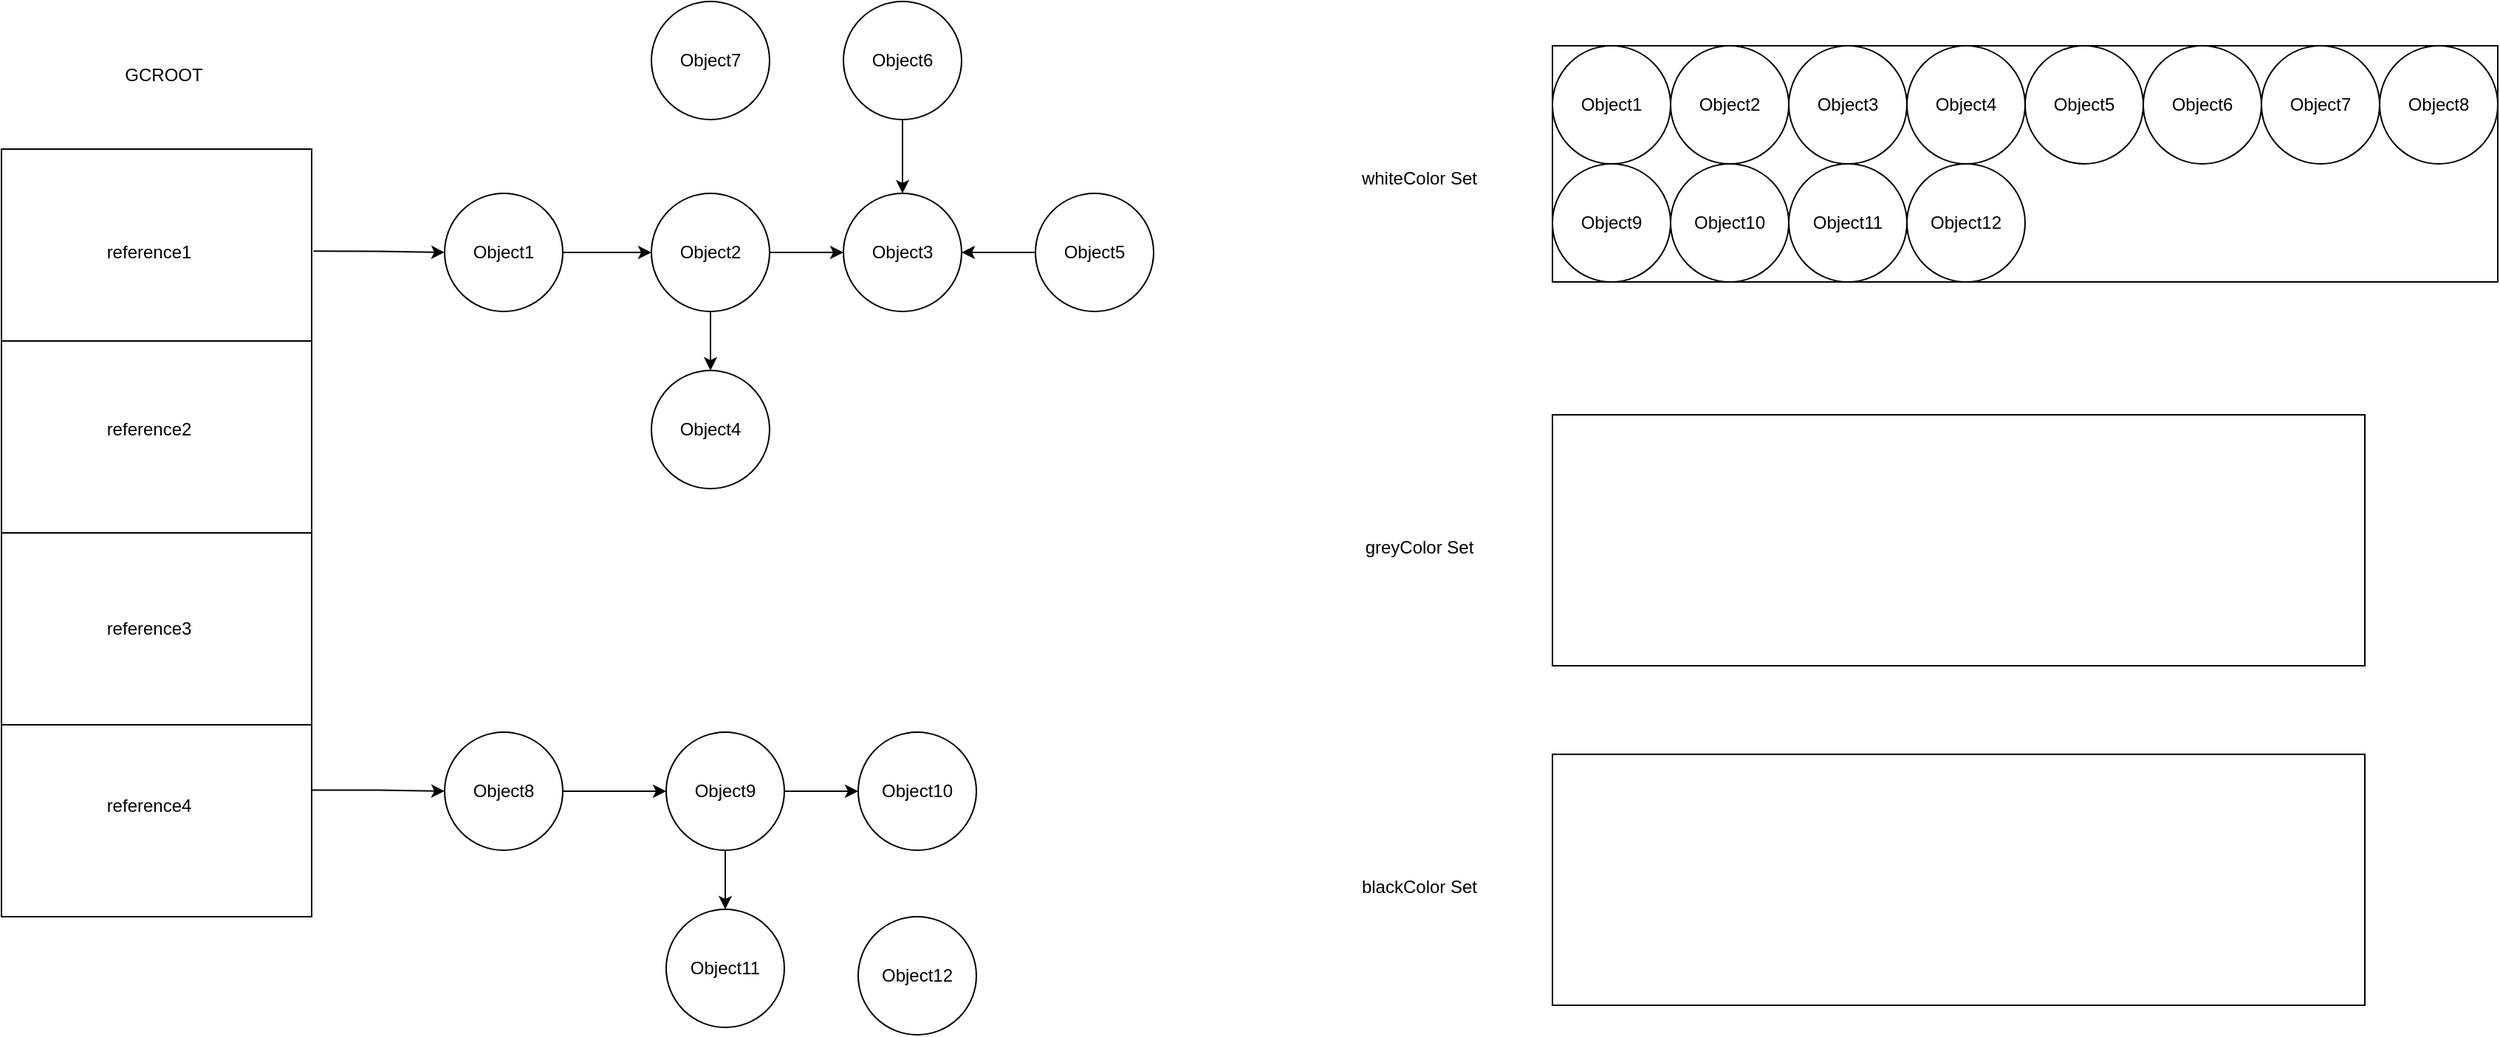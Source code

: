 <mxfile version="20.2.6" type="github">
  <diagram id="Cr7j9bII9cDx7bVzwEN_" name="第 1 页">
    <mxGraphModel dx="2062" dy="1122" grid="1" gridSize="10" guides="1" tooltips="1" connect="1" arrows="1" fold="1" page="1" pageScale="1" pageWidth="827" pageHeight="1169" math="0" shadow="0">
      <root>
        <mxCell id="0" />
        <mxCell id="1" parent="0" />
        <mxCell id="EFlkV4-VRsSRIpyNFtT4-50" style="edgeStyle=orthogonalEdgeStyle;rounded=0;orthogonalLoop=1;jettySize=auto;html=1;entryX=0;entryY=0.5;entryDx=0;entryDy=0;fontColor=#FFFFFF;exitX=1.006;exitY=0.133;exitDx=0;exitDy=0;exitPerimeter=0;" edge="1" parent="1" source="EFlkV4-VRsSRIpyNFtT4-1" target="EFlkV4-VRsSRIpyNFtT4-13">
          <mxGeometry relative="1" as="geometry" />
        </mxCell>
        <mxCell id="EFlkV4-VRsSRIpyNFtT4-51" style="edgeStyle=orthogonalEdgeStyle;rounded=0;orthogonalLoop=1;jettySize=auto;html=1;entryX=0;entryY=0.5;entryDx=0;entryDy=0;fontColor=#FFFFFF;exitX=1.002;exitY=0.835;exitDx=0;exitDy=0;exitPerimeter=0;" edge="1" parent="1" source="EFlkV4-VRsSRIpyNFtT4-1" target="EFlkV4-VRsSRIpyNFtT4-29">
          <mxGeometry relative="1" as="geometry" />
        </mxCell>
        <mxCell id="EFlkV4-VRsSRIpyNFtT4-1" value="" style="rounded=0;whiteSpace=wrap;html=1;" vertex="1" parent="1">
          <mxGeometry x="60" y="200" width="210" height="520" as="geometry" />
        </mxCell>
        <mxCell id="EFlkV4-VRsSRIpyNFtT4-2" value="GCROOT" style="text;html=1;strokeColor=none;fillColor=none;align=center;verticalAlign=middle;whiteSpace=wrap;rounded=0;" vertex="1" parent="1">
          <mxGeometry x="110" y="130" width="120" height="40" as="geometry" />
        </mxCell>
        <mxCell id="EFlkV4-VRsSRIpyNFtT4-3" value="" style="endArrow=none;html=1;rounded=0;exitX=0;exitY=0.25;exitDx=0;exitDy=0;entryX=1;entryY=0.25;entryDx=0;entryDy=0;" edge="1" parent="1" source="EFlkV4-VRsSRIpyNFtT4-1" target="EFlkV4-VRsSRIpyNFtT4-1">
          <mxGeometry width="50" height="50" relative="1" as="geometry">
            <mxPoint x="390" y="600" as="sourcePoint" />
            <mxPoint x="440" y="550" as="targetPoint" />
          </mxGeometry>
        </mxCell>
        <mxCell id="EFlkV4-VRsSRIpyNFtT4-9" value="" style="endArrow=none;html=1;rounded=0;exitX=0;exitY=0.5;exitDx=0;exitDy=0;entryX=1;entryY=0.5;entryDx=0;entryDy=0;" edge="1" parent="1" source="EFlkV4-VRsSRIpyNFtT4-1" target="EFlkV4-VRsSRIpyNFtT4-1">
          <mxGeometry width="50" height="50" relative="1" as="geometry">
            <mxPoint x="390" y="600" as="sourcePoint" />
            <mxPoint x="440" y="550" as="targetPoint" />
          </mxGeometry>
        </mxCell>
        <mxCell id="EFlkV4-VRsSRIpyNFtT4-12" value="" style="endArrow=none;html=1;rounded=0;exitX=0;exitY=0.75;exitDx=0;exitDy=0;entryX=1;entryY=0.75;entryDx=0;entryDy=0;" edge="1" parent="1" source="EFlkV4-VRsSRIpyNFtT4-1" target="EFlkV4-VRsSRIpyNFtT4-1">
          <mxGeometry width="50" height="50" relative="1" as="geometry">
            <mxPoint x="390" y="600" as="sourcePoint" />
            <mxPoint x="440" y="550" as="targetPoint" />
          </mxGeometry>
        </mxCell>
        <UserObject label="Object1" tags="" id="EFlkV4-VRsSRIpyNFtT4-13">
          <mxCell style="ellipse;whiteSpace=wrap;html=1;aspect=fixed;fillColor=#FFFFFF;" vertex="1" parent="1">
            <mxGeometry x="360" y="230" width="80" height="80" as="geometry" />
          </mxCell>
        </UserObject>
        <mxCell id="EFlkV4-VRsSRIpyNFtT4-14" value="Object2" style="ellipse;whiteSpace=wrap;html=1;aspect=fixed;" vertex="1" parent="1">
          <mxGeometry x="500" y="230" width="80" height="80" as="geometry" />
        </mxCell>
        <mxCell id="EFlkV4-VRsSRIpyNFtT4-15" value="Object3" style="ellipse;whiteSpace=wrap;html=1;aspect=fixed;" vertex="1" parent="1">
          <mxGeometry x="630" y="230" width="80" height="80" as="geometry" />
        </mxCell>
        <mxCell id="EFlkV4-VRsSRIpyNFtT4-16" value="Object5" style="ellipse;whiteSpace=wrap;html=1;aspect=fixed;" vertex="1" parent="1">
          <mxGeometry x="760" y="230" width="80" height="80" as="geometry" />
        </mxCell>
        <mxCell id="EFlkV4-VRsSRIpyNFtT4-18" value="" style="endArrow=classic;html=1;rounded=0;entryX=0;entryY=0.5;entryDx=0;entryDy=0;" edge="1" parent="1" target="EFlkV4-VRsSRIpyNFtT4-14">
          <mxGeometry width="50" height="50" relative="1" as="geometry">
            <mxPoint x="440" y="270" as="sourcePoint" />
            <mxPoint x="390" y="350" as="targetPoint" />
          </mxGeometry>
        </mxCell>
        <mxCell id="EFlkV4-VRsSRIpyNFtT4-19" value="" style="endArrow=classic;html=1;rounded=0;exitX=1;exitY=0.5;exitDx=0;exitDy=0;entryX=0;entryY=0.5;entryDx=0;entryDy=0;" edge="1" parent="1" source="EFlkV4-VRsSRIpyNFtT4-14" target="EFlkV4-VRsSRIpyNFtT4-15">
          <mxGeometry width="50" height="50" relative="1" as="geometry">
            <mxPoint x="440" y="270" as="sourcePoint" />
            <mxPoint x="390" y="350" as="targetPoint" />
          </mxGeometry>
        </mxCell>
        <mxCell id="EFlkV4-VRsSRIpyNFtT4-20" value="" style="endArrow=classic;html=1;rounded=0;entryX=1;entryY=0.5;entryDx=0;entryDy=0;exitX=0;exitY=0.5;exitDx=0;exitDy=0;" edge="1" parent="1" source="EFlkV4-VRsSRIpyNFtT4-16" target="EFlkV4-VRsSRIpyNFtT4-15">
          <mxGeometry width="50" height="50" relative="1" as="geometry">
            <mxPoint x="750" y="310" as="sourcePoint" />
            <mxPoint x="800" y="260" as="targetPoint" />
          </mxGeometry>
        </mxCell>
        <mxCell id="EFlkV4-VRsSRIpyNFtT4-21" value="Object4" style="ellipse;whiteSpace=wrap;html=1;aspect=fixed;" vertex="1" parent="1">
          <mxGeometry x="500" y="350" width="80" height="80" as="geometry" />
        </mxCell>
        <mxCell id="EFlkV4-VRsSRIpyNFtT4-22" value="" style="endArrow=classic;html=1;rounded=0;exitX=0.5;exitY=1;exitDx=0;exitDy=0;entryX=0.5;entryY=0;entryDx=0;entryDy=0;" edge="1" parent="1" source="EFlkV4-VRsSRIpyNFtT4-14" target="EFlkV4-VRsSRIpyNFtT4-21">
          <mxGeometry width="50" height="50" relative="1" as="geometry">
            <mxPoint x="440" y="270" as="sourcePoint" />
            <mxPoint x="390" y="350" as="targetPoint" />
          </mxGeometry>
        </mxCell>
        <mxCell id="EFlkV4-VRsSRIpyNFtT4-23" value="reference1" style="text;html=1;strokeColor=none;fillColor=none;align=center;verticalAlign=middle;whiteSpace=wrap;rounded=0;" vertex="1" parent="1">
          <mxGeometry x="130" y="255" width="60" height="30" as="geometry" />
        </mxCell>
        <mxCell id="EFlkV4-VRsSRIpyNFtT4-24" value="reference2" style="text;html=1;strokeColor=none;fillColor=none;align=center;verticalAlign=middle;whiteSpace=wrap;rounded=0;" vertex="1" parent="1">
          <mxGeometry x="130" y="375" width="60" height="30" as="geometry" />
        </mxCell>
        <mxCell id="EFlkV4-VRsSRIpyNFtT4-25" value="reference3" style="text;html=1;strokeColor=none;fillColor=none;align=center;verticalAlign=middle;whiteSpace=wrap;rounded=0;" vertex="1" parent="1">
          <mxGeometry x="130" y="510" width="60" height="30" as="geometry" />
        </mxCell>
        <mxCell id="EFlkV4-VRsSRIpyNFtT4-26" value="reference4" style="text;html=1;strokeColor=none;fillColor=none;align=center;verticalAlign=middle;whiteSpace=wrap;rounded=0;" vertex="1" parent="1">
          <mxGeometry x="130" y="630" width="60" height="30" as="geometry" />
        </mxCell>
        <mxCell id="EFlkV4-VRsSRIpyNFtT4-27" value="Object6" style="ellipse;whiteSpace=wrap;html=1;aspect=fixed;" vertex="1" parent="1">
          <mxGeometry x="630" y="100" width="80" height="80" as="geometry" />
        </mxCell>
        <mxCell id="EFlkV4-VRsSRIpyNFtT4-28" value="" style="endArrow=classic;html=1;rounded=0;exitX=0.5;exitY=1;exitDx=0;exitDy=0;entryX=0.5;entryY=0;entryDx=0;entryDy=0;" edge="1" parent="1" source="EFlkV4-VRsSRIpyNFtT4-27" target="EFlkV4-VRsSRIpyNFtT4-15">
          <mxGeometry width="50" height="50" relative="1" as="geometry">
            <mxPoint x="440" y="270" as="sourcePoint" />
            <mxPoint x="390" y="350" as="targetPoint" />
          </mxGeometry>
        </mxCell>
        <mxCell id="EFlkV4-VRsSRIpyNFtT4-29" value="Object8" style="ellipse;whiteSpace=wrap;html=1;aspect=fixed;fillColor=#FFFFFF;" vertex="1" parent="1">
          <mxGeometry x="360" y="595" width="80" height="80" as="geometry" />
        </mxCell>
        <mxCell id="EFlkV4-VRsSRIpyNFtT4-30" value="Object9" style="ellipse;whiteSpace=wrap;html=1;aspect=fixed;" vertex="1" parent="1">
          <mxGeometry x="510" y="595" width="80" height="80" as="geometry" />
        </mxCell>
        <mxCell id="EFlkV4-VRsSRIpyNFtT4-31" value="Object10" style="ellipse;whiteSpace=wrap;html=1;aspect=fixed;" vertex="1" parent="1">
          <mxGeometry x="640" y="595" width="80" height="80" as="geometry" />
        </mxCell>
        <mxCell id="EFlkV4-VRsSRIpyNFtT4-33" value="" style="endArrow=classic;html=1;rounded=0;entryX=0;entryY=0.5;entryDx=0;entryDy=0;exitX=1;exitY=0.5;exitDx=0;exitDy=0;" edge="1" target="EFlkV4-VRsSRIpyNFtT4-30" parent="1" source="EFlkV4-VRsSRIpyNFtT4-29">
          <mxGeometry width="50" height="50" relative="1" as="geometry">
            <mxPoint x="450.0" y="635" as="sourcePoint" />
            <mxPoint x="400" y="715" as="targetPoint" />
          </mxGeometry>
        </mxCell>
        <mxCell id="EFlkV4-VRsSRIpyNFtT4-34" value="" style="endArrow=classic;html=1;rounded=0;exitX=1;exitY=0.5;exitDx=0;exitDy=0;entryX=0;entryY=0.5;entryDx=0;entryDy=0;" edge="1" source="EFlkV4-VRsSRIpyNFtT4-30" target="EFlkV4-VRsSRIpyNFtT4-31" parent="1">
          <mxGeometry width="50" height="50" relative="1" as="geometry">
            <mxPoint x="450" y="635" as="sourcePoint" />
            <mxPoint x="400" y="715" as="targetPoint" />
          </mxGeometry>
        </mxCell>
        <mxCell id="EFlkV4-VRsSRIpyNFtT4-36" value="Object11" style="ellipse;whiteSpace=wrap;html=1;aspect=fixed;" vertex="1" parent="1">
          <mxGeometry x="510" y="715" width="80" height="80" as="geometry" />
        </mxCell>
        <mxCell id="EFlkV4-VRsSRIpyNFtT4-37" value="" style="endArrow=classic;html=1;rounded=0;exitX=0.5;exitY=1;exitDx=0;exitDy=0;entryX=0.5;entryY=0;entryDx=0;entryDy=0;" edge="1" source="EFlkV4-VRsSRIpyNFtT4-30" target="EFlkV4-VRsSRIpyNFtT4-36" parent="1">
          <mxGeometry width="50" height="50" relative="1" as="geometry">
            <mxPoint x="450" y="635" as="sourcePoint" />
            <mxPoint x="400" y="715" as="targetPoint" />
          </mxGeometry>
        </mxCell>
        <mxCell id="EFlkV4-VRsSRIpyNFtT4-55" value="Object7" style="ellipse;whiteSpace=wrap;html=1;aspect=fixed;" vertex="1" parent="1">
          <mxGeometry x="500" y="100" width="80" height="80" as="geometry" />
        </mxCell>
        <mxCell id="EFlkV4-VRsSRIpyNFtT4-56" value="Object12" style="ellipse;whiteSpace=wrap;html=1;aspect=fixed;" vertex="1" parent="1">
          <mxGeometry x="640" y="720" width="80" height="80" as="geometry" />
        </mxCell>
        <mxCell id="EFlkV4-VRsSRIpyNFtT4-57" value="1" parent="0" />
        <mxCell id="7y2IVXiCT3fkO6kbBhhC-1" value="" style="rounded=0;whiteSpace=wrap;html=1;fontColor=#FFFFFF;fillColor=#FFFFFF;" vertex="1" parent="EFlkV4-VRsSRIpyNFtT4-57">
          <mxGeometry x="1110" y="130" width="640" height="160" as="geometry" />
        </mxCell>
        <mxCell id="7y2IVXiCT3fkO6kbBhhC-2" value="whiteColor Set" style="text;html=1;strokeColor=none;fillColor=none;align=center;verticalAlign=middle;whiteSpace=wrap;rounded=0;" vertex="1" parent="EFlkV4-VRsSRIpyNFtT4-57">
          <mxGeometry x="960" y="200" width="120" height="40" as="geometry" />
        </mxCell>
        <mxCell id="7y2IVXiCT3fkO6kbBhhC-3" value="" style="rounded=0;whiteSpace=wrap;html=1;fontColor=#FFFFFF;fillColor=#FFFFFF;" vertex="1" parent="EFlkV4-VRsSRIpyNFtT4-57">
          <mxGeometry x="1110" y="380" width="550" height="170" as="geometry" />
        </mxCell>
        <mxCell id="7y2IVXiCT3fkO6kbBhhC-4" value="greyColor Set" style="text;html=1;strokeColor=none;fillColor=none;align=center;verticalAlign=middle;whiteSpace=wrap;rounded=0;" vertex="1" parent="EFlkV4-VRsSRIpyNFtT4-57">
          <mxGeometry x="960" y="450" width="120" height="40" as="geometry" />
        </mxCell>
        <mxCell id="7y2IVXiCT3fkO6kbBhhC-5" value="" style="rounded=0;whiteSpace=wrap;html=1;fontColor=#FFFFFF;fillColor=#FFFFFF;" vertex="1" parent="EFlkV4-VRsSRIpyNFtT4-57">
          <mxGeometry x="1110" y="610" width="550" height="170" as="geometry" />
        </mxCell>
        <mxCell id="7y2IVXiCT3fkO6kbBhhC-6" value="blackColor Set" style="text;html=1;strokeColor=none;fillColor=none;align=center;verticalAlign=middle;whiteSpace=wrap;rounded=0;" vertex="1" parent="EFlkV4-VRsSRIpyNFtT4-57">
          <mxGeometry x="960" y="680" width="120" height="40" as="geometry" />
        </mxCell>
        <UserObject label="Object1" tags="" id="7y2IVXiCT3fkO6kbBhhC-7">
          <mxCell style="ellipse;whiteSpace=wrap;html=1;aspect=fixed;fillColor=#FFFFFF;" vertex="1" parent="EFlkV4-VRsSRIpyNFtT4-57">
            <mxGeometry x="1110" y="130" width="80" height="80" as="geometry" />
          </mxCell>
        </UserObject>
        <mxCell id="7y2IVXiCT3fkO6kbBhhC-8" value="Object2" style="ellipse;whiteSpace=wrap;html=1;aspect=fixed;" vertex="1" parent="EFlkV4-VRsSRIpyNFtT4-57">
          <mxGeometry x="1190" y="130" width="80" height="80" as="geometry" />
        </mxCell>
        <mxCell id="7y2IVXiCT3fkO6kbBhhC-10" value="Object3" style="ellipse;whiteSpace=wrap;html=1;aspect=fixed;" vertex="1" parent="EFlkV4-VRsSRIpyNFtT4-57">
          <mxGeometry x="1270" y="130" width="80" height="80" as="geometry" />
        </mxCell>
        <mxCell id="7y2IVXiCT3fkO6kbBhhC-11" value="Object4" style="ellipse;whiteSpace=wrap;html=1;aspect=fixed;" vertex="1" parent="EFlkV4-VRsSRIpyNFtT4-57">
          <mxGeometry x="1350" y="130" width="80" height="80" as="geometry" />
        </mxCell>
        <mxCell id="7y2IVXiCT3fkO6kbBhhC-12" value="Object5" style="ellipse;whiteSpace=wrap;html=1;aspect=fixed;" vertex="1" parent="EFlkV4-VRsSRIpyNFtT4-57">
          <mxGeometry x="1430" y="130" width="80" height="80" as="geometry" />
        </mxCell>
        <mxCell id="7y2IVXiCT3fkO6kbBhhC-13" value="Object6" style="ellipse;whiteSpace=wrap;html=1;aspect=fixed;" vertex="1" parent="EFlkV4-VRsSRIpyNFtT4-57">
          <mxGeometry x="1510" y="130" width="80" height="80" as="geometry" />
        </mxCell>
        <mxCell id="7y2IVXiCT3fkO6kbBhhC-15" value="Object7" style="ellipse;whiteSpace=wrap;html=1;aspect=fixed;" vertex="1" parent="EFlkV4-VRsSRIpyNFtT4-57">
          <mxGeometry x="1590" y="130" width="80" height="80" as="geometry" />
        </mxCell>
        <mxCell id="7y2IVXiCT3fkO6kbBhhC-16" value="Object8" style="ellipse;whiteSpace=wrap;html=1;aspect=fixed;fillColor=#FFFFFF;" vertex="1" parent="EFlkV4-VRsSRIpyNFtT4-57">
          <mxGeometry x="1670" y="130" width="80" height="80" as="geometry" />
        </mxCell>
        <mxCell id="7y2IVXiCT3fkO6kbBhhC-17" value="Object9" style="ellipse;whiteSpace=wrap;html=1;aspect=fixed;" vertex="1" parent="EFlkV4-VRsSRIpyNFtT4-57">
          <mxGeometry x="1110" y="210" width="80" height="80" as="geometry" />
        </mxCell>
        <mxCell id="7y2IVXiCT3fkO6kbBhhC-18" value="Object10" style="ellipse;whiteSpace=wrap;html=1;aspect=fixed;" vertex="1" parent="EFlkV4-VRsSRIpyNFtT4-57">
          <mxGeometry x="1190" y="210" width="80" height="80" as="geometry" />
        </mxCell>
        <mxCell id="7y2IVXiCT3fkO6kbBhhC-19" value="Object11" style="ellipse;whiteSpace=wrap;html=1;aspect=fixed;" vertex="1" parent="EFlkV4-VRsSRIpyNFtT4-57">
          <mxGeometry x="1270" y="210" width="80" height="80" as="geometry" />
        </mxCell>
        <mxCell id="7y2IVXiCT3fkO6kbBhhC-20" value="Object12" style="ellipse;whiteSpace=wrap;html=1;aspect=fixed;" vertex="1" parent="EFlkV4-VRsSRIpyNFtT4-57">
          <mxGeometry x="1350" y="210" width="80" height="80" as="geometry" />
        </mxCell>
      </root>
    </mxGraphModel>
  </diagram>
</mxfile>
